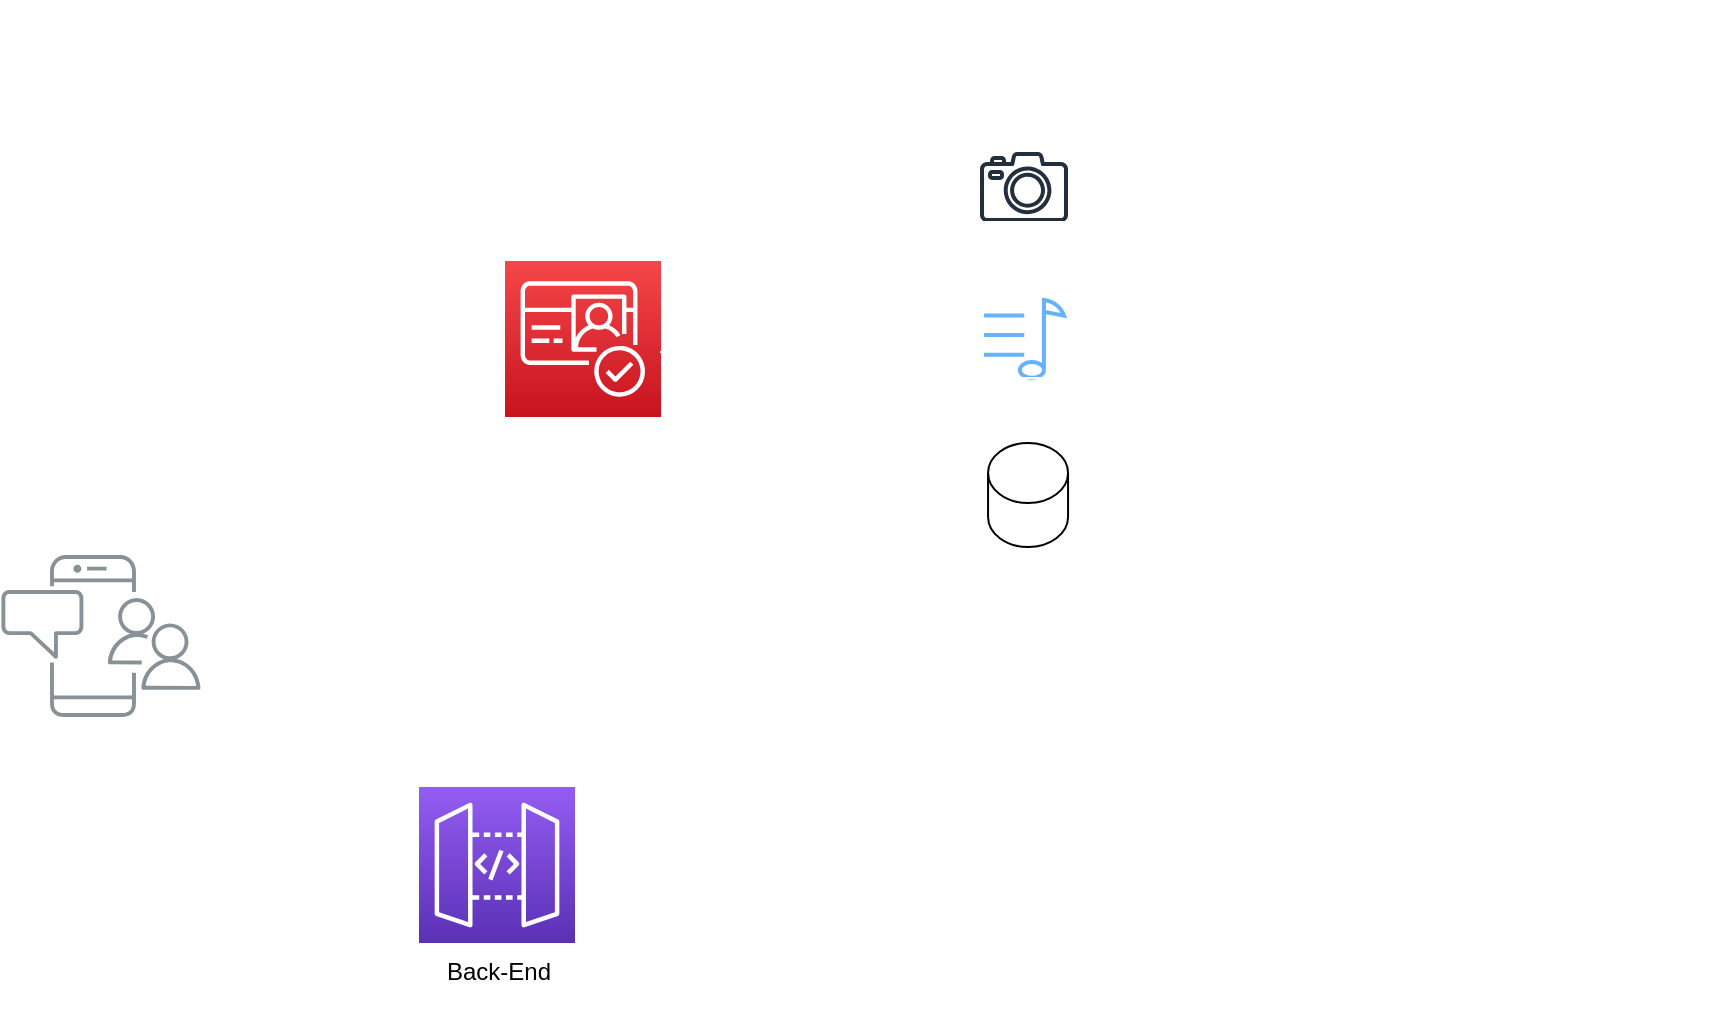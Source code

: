 <mxfile version="24.7.16">
  <diagram id="Ht1M8jgEwFfnCIfOTk4-" name="Page-1">
    <mxGraphModel dx="1000" dy="1357" grid="1" gridSize="10" guides="1" tooltips="1" connect="1" arrows="1" fold="1" page="1" pageScale="1" pageWidth="1169" pageHeight="827" math="0" shadow="0">
      <root>
        <mxCell id="0" />
        <mxCell id="1" parent="0" />
        <mxCell id="UEzPUAAOIrF-is8g5C7q-127" style="edgeStyle=orthogonalEdgeStyle;rounded=0;orthogonalLoop=1;jettySize=auto;html=1;startArrow=open;startFill=0;endArrow=open;endFill=0;strokeWidth=2;strokeColor=#FFFFFF;" parent="1" source="UEzPUAAOIrF-is8g5C7q-110" target="UEzPUAAOIrF-is8g5C7q-114" edge="1">
          <mxGeometry relative="1" as="geometry">
            <Array as="points">
              <mxPoint x="311.5" y="281.5" />
              <mxPoint x="311.5" y="361.5" />
            </Array>
          </mxGeometry>
        </mxCell>
        <mxCell id="UEzPUAAOIrF-is8g5C7q-139" style="edgeStyle=orthogonalEdgeStyle;rounded=0;orthogonalLoop=1;jettySize=auto;html=1;startArrow=open;startFill=0;endArrow=open;endFill=0;strokeWidth=2;strokeColor=#FFFFFF;" parent="1" source="UEzPUAAOIrF-is8g5C7q-110" target="UEzPUAAOIrF-is8g5C7q-111" edge="1">
          <mxGeometry relative="1" as="geometry">
            <mxPoint x="270.285" y="261.676" as="sourcePoint" />
            <mxPoint x="422.5" y="124.029" as="targetPoint" />
            <Array as="points">
              <mxPoint x="311.5" y="261.5" />
              <mxPoint x="311.5" y="121.5" />
            </Array>
          </mxGeometry>
        </mxCell>
        <mxCell id="UEzPUAAOIrF-is8g5C7q-110" value="&lt;font color=&quot;#ffffff&quot;&gt;Application&lt;/font&gt;" style="outlineConnect=0;gradientColor=none;fontColor=#545B64;strokeColor=#FFFFFF;fillColor=#879196;dashed=0;verticalLabelPosition=bottom;verticalAlign=top;align=center;html=1;fontSize=12;fontStyle=0;aspect=fixed;shape=mxgraph.aws4.illustration_notification;pointerEvents=1;labelBackgroundColor=#ffffff;" parent="1" vertex="1">
          <mxGeometry x="160.5" y="221.5" width="100" height="81" as="geometry" />
        </mxCell>
        <mxCell id="UEzPUAAOIrF-is8g5C7q-111" value="&lt;font color=&quot;#ffffff&quot;&gt;Front-End&lt;/font&gt;" style="outlineConnect=0;fontColor=#232F3E;gradientColor=#F54749;gradientDirection=north;fillColor=#C7131F;strokeColor=#FFFFFF;dashed=0;verticalLabelPosition=bottom;verticalAlign=top;align=center;html=1;fontSize=12;fontStyle=0;aspect=fixed;shape=mxgraph.aws4.resourceIcon;resIcon=mxgraph.aws4.cognito;labelBackgroundColor=#ffffff;" parent="1" vertex="1">
          <mxGeometry x="412.5" y="74.5" width="78" height="78" as="geometry" />
        </mxCell>
        <mxCell id="UEzPUAAOIrF-is8g5C7q-114" value="&lt;font color=&quot;#000000&quot;&gt;Back-End&lt;/font&gt;" style="outlineConnect=0;fontColor=#232F3E;gradientColor=#945DF2;gradientDirection=north;fillColor=#5A30B5;strokeColor=#FFFFFF;dashed=0;verticalLabelPosition=bottom;verticalAlign=top;align=center;html=1;fontSize=12;fontStyle=0;aspect=fixed;shape=mxgraph.aws4.resourceIcon;resIcon=mxgraph.aws4.api_gateway;labelBackgroundColor=#ffffff;" parent="1" vertex="1">
          <mxGeometry x="369.5" y="337.5" width="78" height="78" as="geometry" />
        </mxCell>
        <mxCell id="kZcHzk28fJYrbu4TfanV-2" value="" style="endArrow=classic;html=1;rounded=0;fontSize=12;startSize=8;endSize=8;curved=1;strokeColor=#FFFFFF;" parent="1" edge="1">
          <mxGeometry width="50" height="50" relative="1" as="geometry">
            <mxPoint x="490" y="120" as="sourcePoint" />
            <mxPoint x="560" y="120" as="targetPoint" />
          </mxGeometry>
        </mxCell>
        <mxCell id="kZcHzk28fJYrbu4TfanV-3" value="" style="endArrow=classic;html=1;rounded=0;fontSize=12;startSize=8;endSize=8;curved=1;strokeColor=#FFFFFF;" parent="1" edge="1">
          <mxGeometry width="50" height="50" relative="1" as="geometry">
            <mxPoint x="447.5" y="360" as="sourcePoint" />
            <mxPoint x="517.5" y="360" as="targetPoint" />
          </mxGeometry>
        </mxCell>
        <mxCell id="kZcHzk28fJYrbu4TfanV-4" value="" style="endArrow=classic;html=1;rounded=0;fontSize=12;startSize=8;endSize=8;curved=1;strokeColor=#FFFFFF;" parent="1" edge="1">
          <mxGeometry width="50" height="50" relative="1" as="geometry">
            <mxPoint x="520" y="440" as="sourcePoint" />
            <mxPoint x="520" y="280" as="targetPoint" />
          </mxGeometry>
        </mxCell>
        <mxCell id="kZcHzk28fJYrbu4TfanV-5" value="" style="endArrow=classic;html=1;rounded=0;fontSize=12;startSize=8;endSize=8;curved=1;strokeColor=#FFFFFF;" parent="1" edge="1">
          <mxGeometry width="50" height="50" relative="1" as="geometry">
            <mxPoint x="520" y="360" as="sourcePoint" />
            <mxPoint x="600" y="360" as="targetPoint" />
          </mxGeometry>
        </mxCell>
        <mxCell id="kZcHzk28fJYrbu4TfanV-6" value="" style="endArrow=classic;html=1;rounded=0;fontSize=12;startSize=8;endSize=8;curved=1;strokeColor=#FFFFFF;" parent="1" edge="1">
          <mxGeometry width="50" height="50" relative="1" as="geometry">
            <mxPoint x="520" y="440" as="sourcePoint" />
            <mxPoint x="600" y="440" as="targetPoint" />
          </mxGeometry>
        </mxCell>
        <mxCell id="kZcHzk28fJYrbu4TfanV-7" value="" style="endArrow=none;html=1;rounded=0;fontSize=12;startSize=8;endSize=8;curved=1;strokeColor=#FFFFFF;" parent="1" edge="1">
          <mxGeometry width="50" height="50" relative="1" as="geometry">
            <mxPoint x="560" y="200" as="sourcePoint" />
            <mxPoint x="560" y="40" as="targetPoint" />
          </mxGeometry>
        </mxCell>
        <mxCell id="kZcHzk28fJYrbu4TfanV-8" value="" style="endArrow=classic;html=1;rounded=0;fontSize=12;startSize=8;endSize=8;curved=1;strokeColor=#FFFFFF;" parent="1" edge="1">
          <mxGeometry width="50" height="50" relative="1" as="geometry">
            <mxPoint x="560" y="200" as="sourcePoint" />
            <mxPoint x="640" y="200" as="targetPoint" />
          </mxGeometry>
        </mxCell>
        <mxCell id="kZcHzk28fJYrbu4TfanV-9" value="" style="endArrow=classic;html=1;rounded=0;fontSize=12;startSize=8;endSize=8;curved=1;strokeColor=#FFFFFF;" parent="1" edge="1">
          <mxGeometry width="50" height="50" relative="1" as="geometry">
            <mxPoint x="560" y="40" as="sourcePoint" />
            <mxPoint x="640" y="40" as="targetPoint" />
          </mxGeometry>
        </mxCell>
        <mxCell id="kZcHzk28fJYrbu4TfanV-10" value="" style="endArrow=classic;html=1;rounded=0;fontSize=12;startSize=8;endSize=8;curved=1;entryX=0.664;entryY=0.947;entryDx=0;entryDy=0;entryPerimeter=0;strokeColor=#FFFFFF;" parent="1" edge="1">
          <mxGeometry width="50" height="50" relative="1" as="geometry">
            <mxPoint x="560" y="120" as="sourcePoint" />
            <mxPoint x="641.4" y="120.41" as="targetPoint" />
          </mxGeometry>
        </mxCell>
        <mxCell id="kZcHzk28fJYrbu4TfanV-11" value="&lt;b style=&quot;font-size: 11px;&quot;&gt;&lt;font color=&quot;#ffffff&quot;&gt;User Session/Interaction Data&lt;/font&gt;&lt;/b&gt;" style="text;html=1;align=center;verticalAlign=middle;resizable=0;points=[];autosize=1;strokeColor=#FFFFFF;fillColor=none;fontSize=11;" parent="1" vertex="1">
          <mxGeometry x="604.03" y="426" width="180" height="30" as="geometry" />
        </mxCell>
        <mxCell id="kZcHzk28fJYrbu4TfanV-12" value="&lt;b style=&quot;font-size: 11px;&quot;&gt;&lt;font color=&quot;#ffffff&quot;&gt;Cloud Storage (for media, AR models)&lt;/font&gt;&lt;/b&gt;" style="text;html=1;align=center;verticalAlign=middle;resizable=0;points=[];autosize=1;strokeColor=#FFFFFF;fillColor=none;fontSize=11;" parent="1" vertex="1">
          <mxGeometry x="610" y="345" width="220" height="30" as="geometry" />
        </mxCell>
        <mxCell id="kZcHzk28fJYrbu4TfanV-14" value="" style="sketch=0;outlineConnect=0;fontColor=#232F3E;gradientColor=none;fillColor=#232F3D;strokeColor=#FFFFFF;dashed=0;verticalLabelPosition=bottom;verticalAlign=top;align=center;html=1;fontSize=12;fontStyle=0;aspect=fixed;pointerEvents=1;shape=mxgraph.aws4.camera2;" parent="1" vertex="1">
          <mxGeometry x="650" y="20" width="44.03" height="35" as="geometry" />
        </mxCell>
        <mxCell id="kZcHzk28fJYrbu4TfanV-15" value="" style="html=1;verticalLabelPosition=bottom;align=center;labelBackgroundColor=#ffffff;verticalAlign=top;strokeWidth=2;strokeColor=#66B2FF;shadow=0;dashed=0;shape=mxgraph.ios7.icons.note;pointerEvents=1" parent="1" vertex="1">
          <mxGeometry x="652.02" y="94" width="40" height="39" as="geometry" />
        </mxCell>
        <mxCell id="kZcHzk28fJYrbu4TfanV-16" value="" style="shape=cylinder3;whiteSpace=wrap;html=1;boundedLbl=1;backgroundOutline=1;size=15;strokeColor=#000000;" parent="1" vertex="1">
          <mxGeometry x="654.03" y="165.5" width="40" height="52" as="geometry" />
        </mxCell>
        <mxCell id="kZcHzk28fJYrbu4TfanV-18" value="&lt;b style=&quot;font-size: 11px;&quot;&gt;&lt;font color=&quot;#ffffff&quot;&gt;AR &lt;span class=&quot;hljs-selector-tag&quot; style=&quot;font-size: 11px;&quot;&gt;Object&lt;/span&gt; Placement UI&lt;/font&gt;&lt;/b&gt;" style="text;html=1;align=center;verticalAlign=middle;resizable=1;points=[];autosize=1;strokeColor=#FFFFFF;fillColor=none;fontSize=11;movable=1;rotatable=1;deletable=1;editable=1;locked=0;connectable=1;" parent="1" vertex="1">
          <mxGeometry x="596.29" y="55" width="150" height="30" as="geometry" />
        </mxCell>
        <mxCell id="kZcHzk28fJYrbu4TfanV-21" value="&lt;b style=&quot;font-size: 11px;&quot;&gt;&lt;font color=&quot;#ffffff&quot;&gt;DataBase&lt;/font&gt;&lt;/b&gt;" style="text;html=1;align=center;verticalAlign=middle;resizable=1;points=[];autosize=1;strokeColor=#FFFFFF;fillColor=none;fontSize=11;movable=1;rotatable=1;deletable=1;editable=1;locked=0;connectable=1;" parent="1" vertex="1">
          <mxGeometry x="639.03" y="221.5" width="70" height="30" as="geometry" />
        </mxCell>
        <mxCell id="vuw2rk7U0OtB3GrDGK4F-1" value="&lt;b&gt;&lt;font color=&quot;#ffffff&quot;&gt;Music API&lt;/font&gt;&lt;/b&gt;" style="text;html=1;align=center;verticalAlign=middle;resizable=0;points=[];autosize=1;strokeColor=#FFFFFF;fillColor=none;fontSize=11;" vertex="1" parent="1">
          <mxGeometry x="480" y="247.5" width="80" height="30" as="geometry" />
        </mxCell>
        <mxCell id="vuw2rk7U0OtB3GrDGK4F-4" value="&lt;b&gt;&lt;font color=&quot;#ffffff&quot;&gt;Music Player UI&lt;/font&gt;&lt;/b&gt;" style="text;html=1;align=center;verticalAlign=middle;resizable=1;points=[];autosize=1;strokeColor=#FFFFFF;fillColor=none;fontSize=11;movable=1;rotatable=1;deletable=1;editable=1;locked=0;connectable=1;" vertex="1" parent="1">
          <mxGeometry x="621.58" y="133" width="100" height="30" as="geometry" />
        </mxCell>
        <mxCell id="vuw2rk7U0OtB3GrDGK4F-6" value="" style="endArrow=none;html=1;rounded=0;strokeColor=#FFFFFF;" edge="1" parent="1">
          <mxGeometry width="50" height="50" relative="1" as="geometry">
            <mxPoint x="700" y="40" as="sourcePoint" />
            <mxPoint x="730" y="40" as="targetPoint" />
          </mxGeometry>
        </mxCell>
        <mxCell id="vuw2rk7U0OtB3GrDGK4F-8" value="" style="endArrow=classic;html=1;rounded=0;strokeColor=#FFFFFF;" edge="1" parent="1">
          <mxGeometry width="50" height="50" relative="1" as="geometry">
            <mxPoint x="730" y="40" as="sourcePoint" />
            <mxPoint x="730" y="-20" as="targetPoint" />
          </mxGeometry>
        </mxCell>
        <mxCell id="vuw2rk7U0OtB3GrDGK4F-9" value="&lt;b&gt;&lt;font color=&quot;#ffffff&quot;&gt;AR Camera Input&lt;/font&gt;&lt;/b&gt;" style="text;html=1;align=center;verticalAlign=middle;resizable=1;points=[];autosize=1;strokeColor=#FFFFFF;fillColor=none;fontSize=11;movable=1;rotatable=1;deletable=1;editable=1;locked=0;connectable=1;" vertex="1" parent="1">
          <mxGeometry x="677" y="-55" width="110" height="30" as="geometry" />
        </mxCell>
        <mxCell id="vuw2rk7U0OtB3GrDGK4F-11" value="" style="endArrow=classic;html=1;rounded=0;strokeColor=#FFFFFF;" edge="1" parent="1">
          <mxGeometry width="50" height="50" relative="1" as="geometry">
            <mxPoint x="730" y="40" as="sourcePoint" />
            <mxPoint x="770" y="40" as="targetPoint" />
          </mxGeometry>
        </mxCell>
        <mxCell id="vuw2rk7U0OtB3GrDGK4F-12" value="&lt;b&gt;&lt;font color=&quot;#ffffff&quot;&gt;AR Object Rendering&lt;/font&gt;&lt;/b&gt;" style="text;html=1;align=center;verticalAlign=middle;resizable=1;points=[];autosize=1;strokeColor=#FFFFFF;fillColor=none;fontSize=11;movable=1;rotatable=1;deletable=1;editable=1;locked=0;connectable=1;" vertex="1" parent="1">
          <mxGeometry x="772.02" y="25" width="130" height="30" as="geometry" />
        </mxCell>
        <mxCell id="vuw2rk7U0OtB3GrDGK4F-14" value="" style="endArrow=none;html=1;rounded=0;strokeColor=#FFFFFF;" edge="1" parent="1">
          <mxGeometry width="50" height="50" relative="1" as="geometry">
            <mxPoint x="690" y="120" as="sourcePoint" />
            <mxPoint x="720" y="120" as="targetPoint" />
          </mxGeometry>
        </mxCell>
        <mxCell id="vuw2rk7U0OtB3GrDGK4F-15" value="" style="endArrow=none;html=1;rounded=0;strokeColor=#FFFFFF;" edge="1" parent="1">
          <mxGeometry width="50" height="50" relative="1" as="geometry">
            <mxPoint x="720" y="133" as="sourcePoint" />
            <mxPoint x="720" y="110" as="targetPoint" />
            <Array as="points">
              <mxPoint x="720" y="117" />
            </Array>
          </mxGeometry>
        </mxCell>
        <mxCell id="vuw2rk7U0OtB3GrDGK4F-17" value="" style="shape=partialRectangle;whiteSpace=wrap;html=1;bottom=0;right=0;fillColor=none;strokeColor=#FFFFFF;" vertex="1" parent="1">
          <mxGeometry x="720" y="103.5" width="41.98" height="16.5" as="geometry" />
        </mxCell>
        <mxCell id="vuw2rk7U0OtB3GrDGK4F-18" value="" style="endArrow=classic;html=1;rounded=0;exitX=1;exitY=0;exitDx=0;exitDy=0;strokeColor=#FFFFFF;" edge="1" parent="1" source="vuw2rk7U0OtB3GrDGK4F-17">
          <mxGeometry width="50" height="50" relative="1" as="geometry">
            <mxPoint x="770" y="110" as="sourcePoint" />
            <mxPoint x="800" y="103" as="targetPoint" />
          </mxGeometry>
        </mxCell>
        <mxCell id="vuw2rk7U0OtB3GrDGK4F-23" value="" style="endArrow=none;html=1;rounded=0;strokeColor=#FFFFFF;" edge="1" parent="1">
          <mxGeometry width="50" height="50" relative="1" as="geometry">
            <mxPoint x="720" y="133" as="sourcePoint" />
            <mxPoint x="790" y="133" as="targetPoint" />
          </mxGeometry>
        </mxCell>
        <mxCell id="vuw2rk7U0OtB3GrDGK4F-24" value="" style="endArrow=classic;html=1;rounded=0;strokeColor=#FFFFFF;" edge="1" parent="1">
          <mxGeometry width="50" height="50" relative="1" as="geometry">
            <mxPoint x="790" y="133" as="sourcePoint" />
            <mxPoint x="800" y="133" as="targetPoint" />
          </mxGeometry>
        </mxCell>
        <mxCell id="vuw2rk7U0OtB3GrDGK4F-28" value="" style="endArrow=none;html=1;rounded=0;strokeColor=#FFFFFF;" edge="1" parent="1">
          <mxGeometry width="50" height="50" relative="1" as="geometry">
            <mxPoint x="730" y="206.16" as="sourcePoint" />
            <mxPoint x="730" y="183.16" as="targetPoint" />
            <Array as="points">
              <mxPoint x="730" y="190.16" />
            </Array>
          </mxGeometry>
        </mxCell>
        <mxCell id="vuw2rk7U0OtB3GrDGK4F-29" value="" style="shape=partialRectangle;whiteSpace=wrap;html=1;bottom=0;right=0;fillColor=none;strokeColor=#FFFFFF;" vertex="1" parent="1">
          <mxGeometry x="730" y="176.66" width="41.98" height="16.5" as="geometry" />
        </mxCell>
        <mxCell id="vuw2rk7U0OtB3GrDGK4F-30" value="" style="endArrow=classic;html=1;rounded=0;exitX=1;exitY=0;exitDx=0;exitDy=0;strokeColor=#FFFFFF;" edge="1" source="vuw2rk7U0OtB3GrDGK4F-29" parent="1">
          <mxGeometry width="50" height="50" relative="1" as="geometry">
            <mxPoint x="780" y="183.16" as="sourcePoint" />
            <mxPoint x="800" y="176" as="targetPoint" />
          </mxGeometry>
        </mxCell>
        <mxCell id="vuw2rk7U0OtB3GrDGK4F-31" value="" style="endArrow=none;html=1;rounded=0;strokeColor=#FFFFFF;" edge="1" parent="1">
          <mxGeometry width="50" height="50" relative="1" as="geometry">
            <mxPoint x="730" y="206.16" as="sourcePoint" />
            <mxPoint x="790" y="206" as="targetPoint" />
          </mxGeometry>
        </mxCell>
        <mxCell id="vuw2rk7U0OtB3GrDGK4F-32" value="" style="endArrow=classic;html=1;rounded=0;strokeColor=#FFFFFF;" edge="1" parent="1">
          <mxGeometry width="50" height="50" relative="1" as="geometry">
            <mxPoint x="790" y="206" as="sourcePoint" />
            <mxPoint x="800" y="206" as="targetPoint" />
          </mxGeometry>
        </mxCell>
        <mxCell id="vuw2rk7U0OtB3GrDGK4F-33" value="" style="endArrow=none;html=1;rounded=0;strokeColor=#FFFFFF;" edge="1" parent="1">
          <mxGeometry width="50" height="50" relative="1" as="geometry">
            <mxPoint x="700" y="193.16" as="sourcePoint" />
            <mxPoint x="730" y="193.16" as="targetPoint" />
          </mxGeometry>
        </mxCell>
        <mxCell id="vuw2rk7U0OtB3GrDGK4F-34" value="&lt;b&gt;&lt;font color=&quot;#ffffff&quot;&gt;Play/Pause Control&lt;/font&gt;&lt;/b&gt;" style="text;html=1;align=center;verticalAlign=middle;resizable=1;points=[];autosize=1;strokeColor=#FFFFFF;fillColor=none;fontSize=11;movable=1;rotatable=1;deletable=1;editable=1;locked=0;connectable=1;" vertex="1" parent="1">
          <mxGeometry x="800" y="85" width="120" height="30" as="geometry" />
        </mxCell>
        <mxCell id="vuw2rk7U0OtB3GrDGK4F-35" value="&lt;b&gt;&lt;font color=&quot;#ffffff&quot;&gt;Playlist/Track Session&lt;/font&gt;&lt;/b&gt;" style="text;html=1;align=center;verticalAlign=middle;resizable=1;points=[];autosize=1;strokeColor=#FFFFFF;fillColor=none;fontSize=11;movable=1;rotatable=1;deletable=1;editable=1;locked=0;connectable=1;" vertex="1" parent="1">
          <mxGeometry x="800" y="115" width="140" height="30" as="geometry" />
        </mxCell>
        <mxCell id="vuw2rk7U0OtB3GrDGK4F-36" value="&lt;b&gt;&lt;font color=&quot;#ffffff&quot;&gt;Real-time Data Sync&lt;/font&gt;&lt;/b&gt;" style="text;html=1;align=center;verticalAlign=middle;resizable=1;points=[];autosize=1;strokeColor=#FFFFFF;fillColor=none;fontSize=11;movable=1;rotatable=1;deletable=1;editable=1;locked=0;connectable=1;" vertex="1" parent="1">
          <mxGeometry x="800" y="161.5" width="130" height="30" as="geometry" />
        </mxCell>
        <mxCell id="vuw2rk7U0OtB3GrDGK4F-37" value="&lt;b&gt;&lt;font color=&quot;#ffffff&quot;&gt;Device Sensors (Camera, Gyroscope)&lt;/font&gt;&lt;/b&gt;" style="text;html=1;align=center;verticalAlign=middle;resizable=1;points=[];autosize=1;strokeColor=#FFFFFF;fillColor=none;fontSize=11;movable=1;rotatable=1;deletable=1;editable=1;locked=0;connectable=1;" vertex="1" parent="1">
          <mxGeometry x="800" y="191.5" width="220" height="30" as="geometry" />
        </mxCell>
      </root>
    </mxGraphModel>
  </diagram>
</mxfile>
